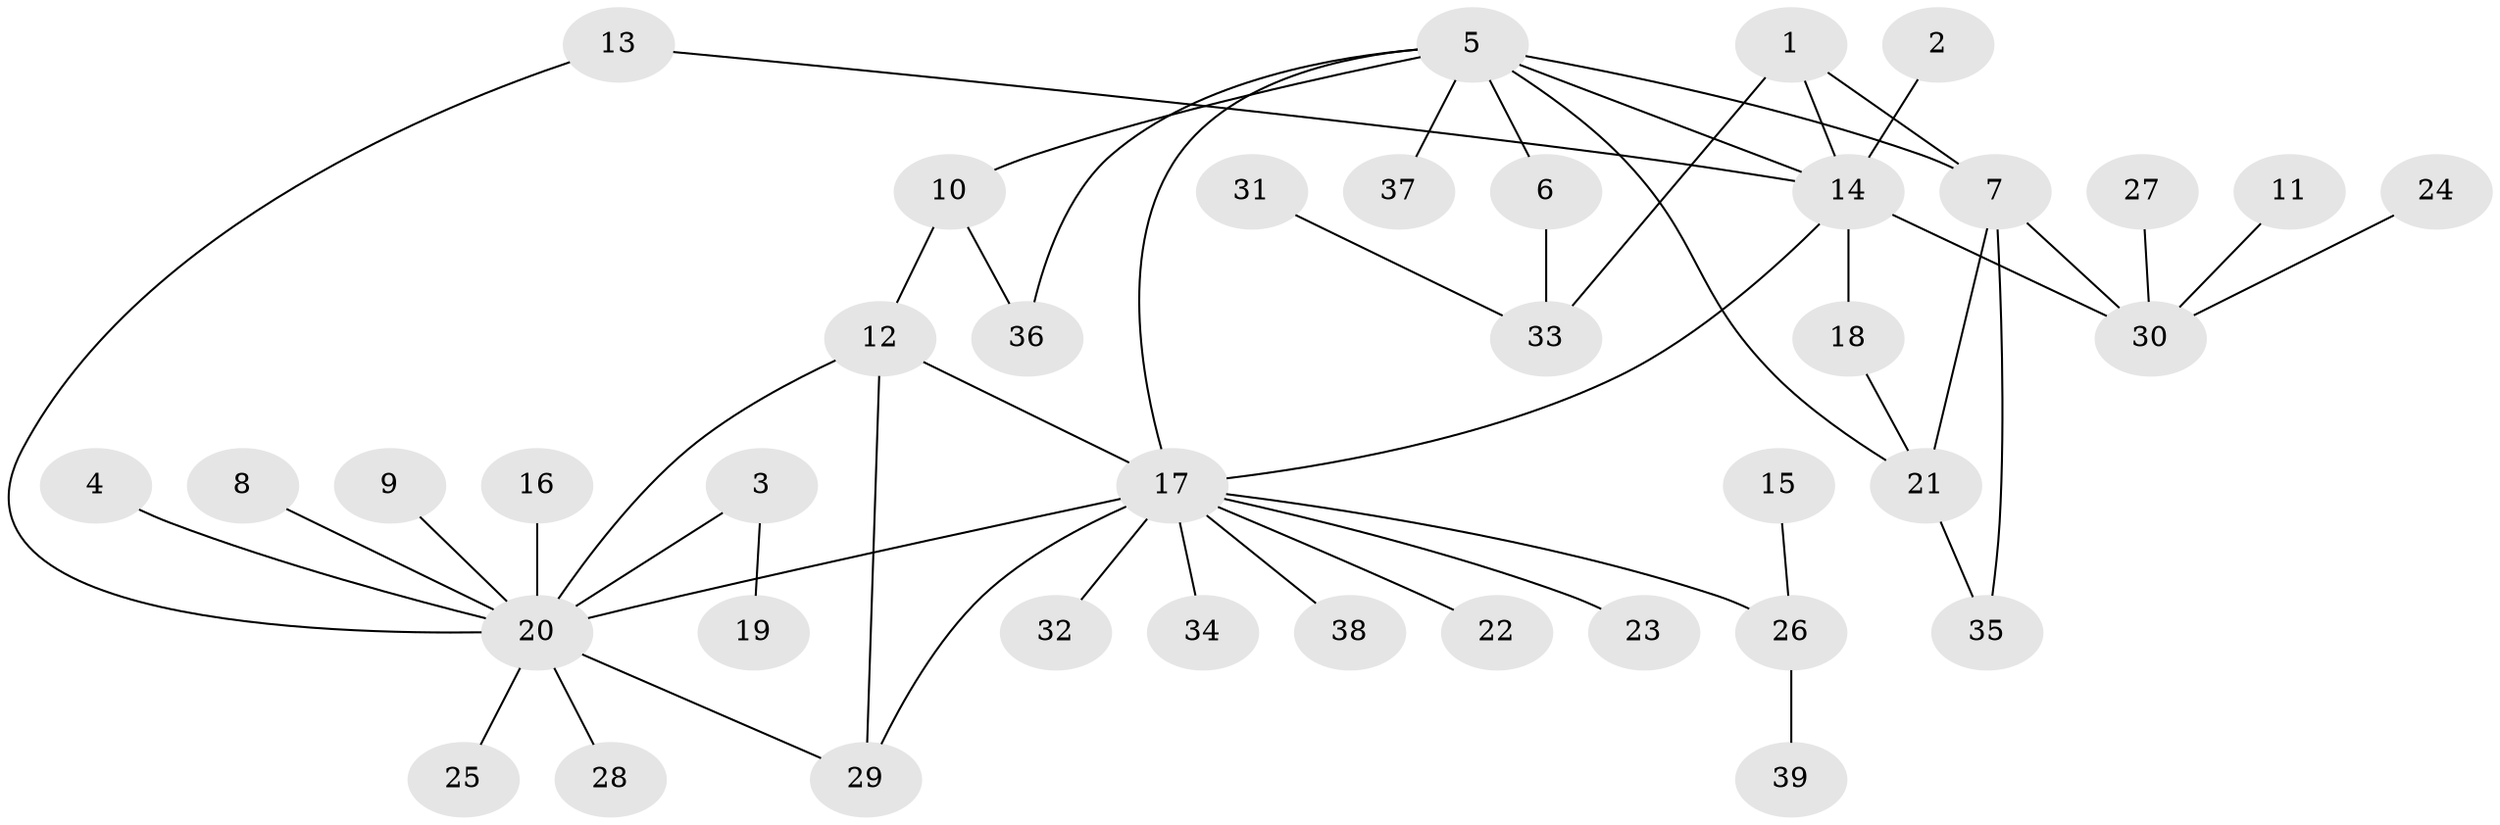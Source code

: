 // original degree distribution, {18: 0.01282051282051282, 1: 0.5641025641025641, 9: 0.01282051282051282, 3: 0.1282051282051282, 2: 0.14102564102564102, 5: 0.01282051282051282, 11: 0.01282051282051282, 13: 0.01282051282051282, 6: 0.038461538461538464, 4: 0.0641025641025641}
// Generated by graph-tools (version 1.1) at 2025/01/03/09/25 03:01:43]
// undirected, 39 vertices, 51 edges
graph export_dot {
graph [start="1"]
  node [color=gray90,style=filled];
  1;
  2;
  3;
  4;
  5;
  6;
  7;
  8;
  9;
  10;
  11;
  12;
  13;
  14;
  15;
  16;
  17;
  18;
  19;
  20;
  21;
  22;
  23;
  24;
  25;
  26;
  27;
  28;
  29;
  30;
  31;
  32;
  33;
  34;
  35;
  36;
  37;
  38;
  39;
  1 -- 7 [weight=1.0];
  1 -- 14 [weight=1.0];
  1 -- 33 [weight=1.0];
  2 -- 14 [weight=1.0];
  3 -- 19 [weight=1.0];
  3 -- 20 [weight=1.0];
  4 -- 20 [weight=1.0];
  5 -- 6 [weight=1.0];
  5 -- 7 [weight=1.0];
  5 -- 10 [weight=1.0];
  5 -- 14 [weight=1.0];
  5 -- 17 [weight=1.0];
  5 -- 21 [weight=1.0];
  5 -- 36 [weight=1.0];
  5 -- 37 [weight=1.0];
  6 -- 33 [weight=1.0];
  7 -- 21 [weight=1.0];
  7 -- 30 [weight=1.0];
  7 -- 35 [weight=1.0];
  8 -- 20 [weight=1.0];
  9 -- 20 [weight=1.0];
  10 -- 12 [weight=1.0];
  10 -- 36 [weight=1.0];
  11 -- 30 [weight=1.0];
  12 -- 17 [weight=2.0];
  12 -- 20 [weight=1.0];
  12 -- 29 [weight=1.0];
  13 -- 14 [weight=1.0];
  13 -- 20 [weight=1.0];
  14 -- 17 [weight=1.0];
  14 -- 18 [weight=1.0];
  14 -- 30 [weight=1.0];
  15 -- 26 [weight=1.0];
  16 -- 20 [weight=1.0];
  17 -- 20 [weight=1.0];
  17 -- 22 [weight=1.0];
  17 -- 23 [weight=1.0];
  17 -- 26 [weight=1.0];
  17 -- 29 [weight=1.0];
  17 -- 32 [weight=1.0];
  17 -- 34 [weight=1.0];
  17 -- 38 [weight=1.0];
  18 -- 21 [weight=1.0];
  20 -- 25 [weight=1.0];
  20 -- 28 [weight=1.0];
  20 -- 29 [weight=1.0];
  21 -- 35 [weight=1.0];
  24 -- 30 [weight=1.0];
  26 -- 39 [weight=1.0];
  27 -- 30 [weight=1.0];
  31 -- 33 [weight=1.0];
}

